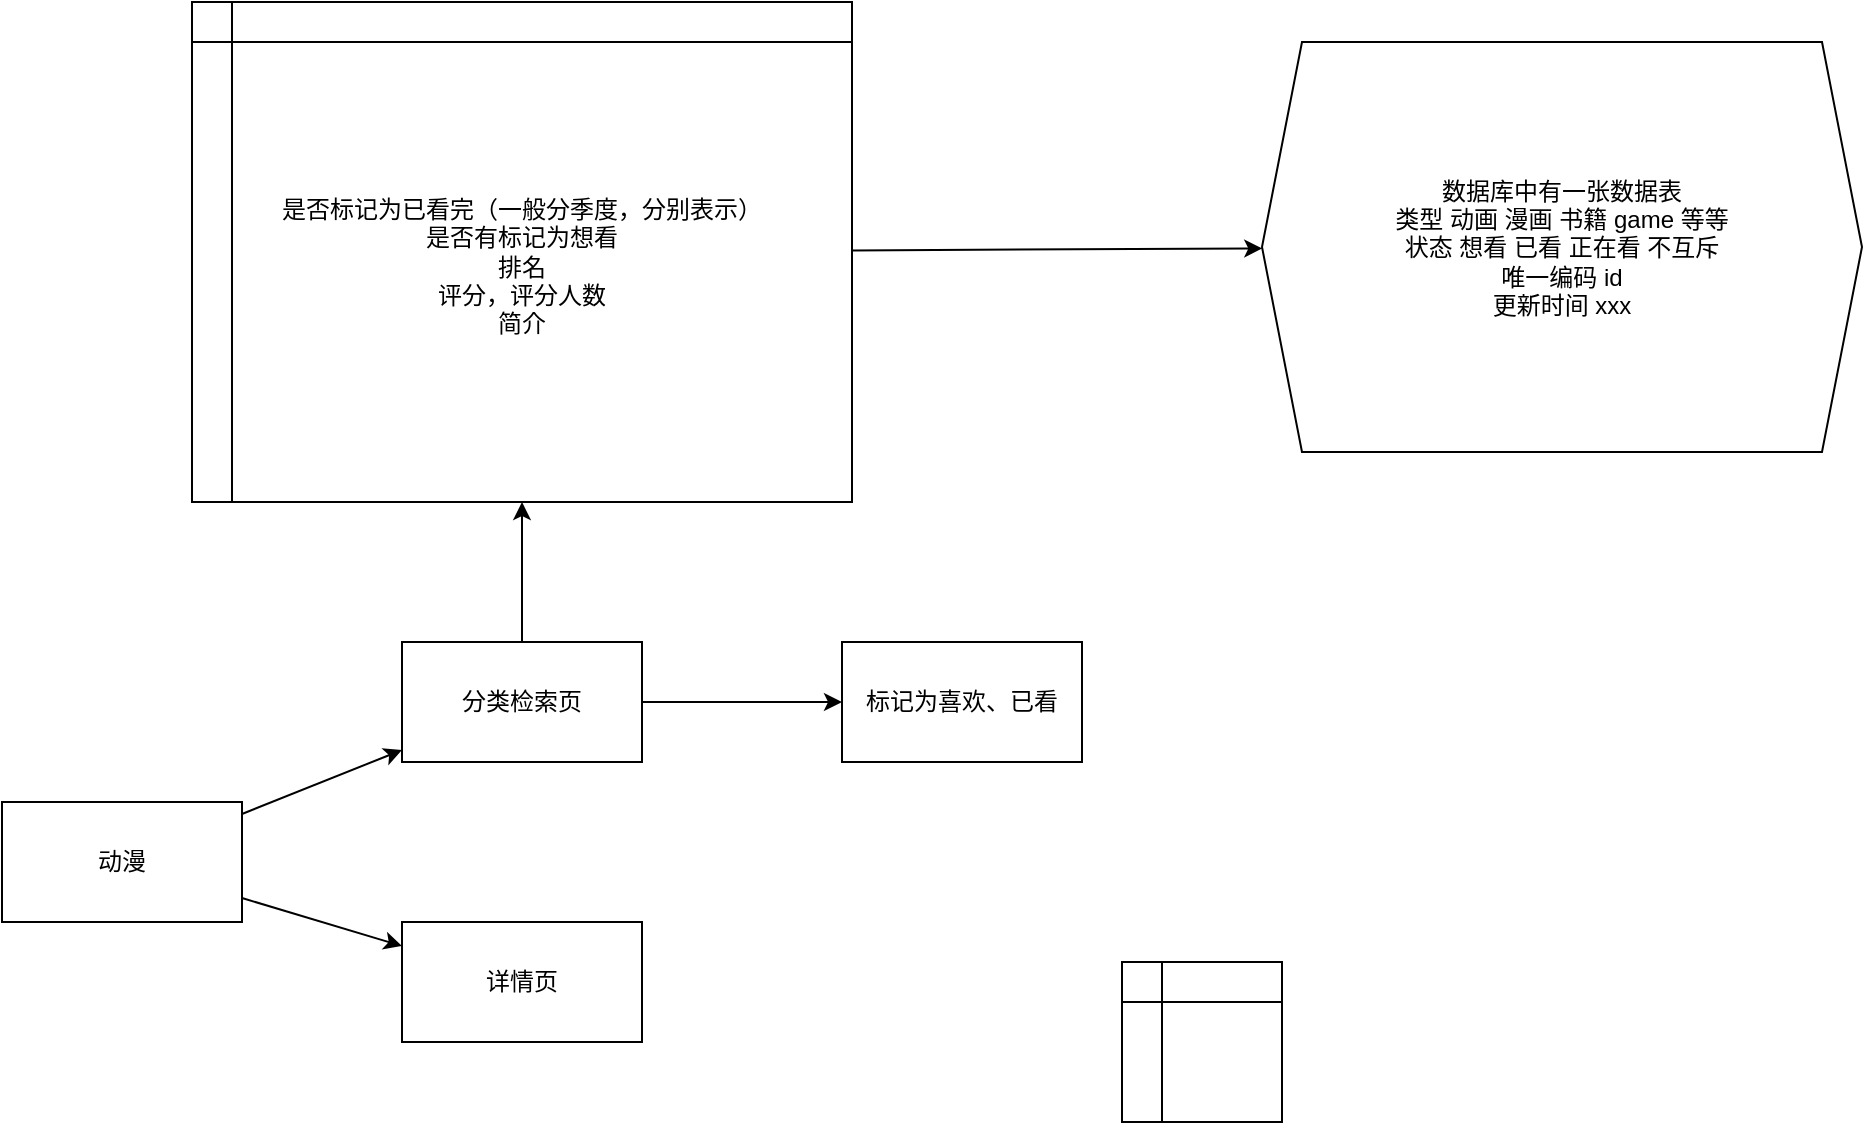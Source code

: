 <mxfile>
    <diagram id="wVG_zeSb_K0RIXpEG8TA" name="第 1 页">
        <mxGraphModel dx="1481" dy="786" grid="1" gridSize="10" guides="1" tooltips="1" connect="1" arrows="1" fold="1" page="1" pageScale="1" pageWidth="2339" pageHeight="3300" math="0" shadow="0">
            <root>
                <mxCell id="0"/>
                <mxCell id="1" parent="0"/>
                <mxCell id="44" value="" style="edgeStyle=none;html=1;" edge="1" parent="1" source="42" target="43">
                    <mxGeometry relative="1" as="geometry"/>
                </mxCell>
                <mxCell id="46" value="" style="edgeStyle=none;html=1;" edge="1" parent="1" source="42" target="45">
                    <mxGeometry relative="1" as="geometry"/>
                </mxCell>
                <mxCell id="42" value="动漫" style="rounded=0;whiteSpace=wrap;html=1;" vertex="1" parent="1">
                    <mxGeometry x="150" y="710" width="120" height="60" as="geometry"/>
                </mxCell>
                <mxCell id="48" value="" style="edgeStyle=none;html=1;" edge="1" parent="1" source="43" target="47">
                    <mxGeometry relative="1" as="geometry"/>
                </mxCell>
                <mxCell id="51" value="" style="edgeStyle=none;html=1;" edge="1" parent="1" source="43" target="50">
                    <mxGeometry relative="1" as="geometry"/>
                </mxCell>
                <mxCell id="43" value="分类检索页" style="rounded=0;whiteSpace=wrap;html=1;" vertex="1" parent="1">
                    <mxGeometry x="350" y="630" width="120" height="60" as="geometry"/>
                </mxCell>
                <mxCell id="45" value="详情页" style="whiteSpace=wrap;html=1;rounded=0;" vertex="1" parent="1">
                    <mxGeometry x="350" y="770" width="120" height="60" as="geometry"/>
                </mxCell>
                <mxCell id="47" value="标记为喜欢、已看" style="rounded=0;whiteSpace=wrap;html=1;" vertex="1" parent="1">
                    <mxGeometry x="570" y="630" width="120" height="60" as="geometry"/>
                </mxCell>
                <mxCell id="49" value="" style="shape=internalStorage;whiteSpace=wrap;html=1;backgroundOutline=1;" vertex="1" parent="1">
                    <mxGeometry x="710" y="790" width="80" height="80" as="geometry"/>
                </mxCell>
                <mxCell id="53" value="" style="edgeStyle=none;html=1;" edge="1" parent="1" source="50" target="52">
                    <mxGeometry relative="1" as="geometry"/>
                </mxCell>
                <mxCell id="50" value="&lt;br&gt;是否标记为已看完（一般分季度，分别表示）&lt;br&gt;是否有标记为想看&lt;br&gt;排名&lt;br&gt;评分，评分人数&lt;br&gt;简介" style="shape=internalStorage;whiteSpace=wrap;html=1;backgroundOutline=1;" vertex="1" parent="1">
                    <mxGeometry x="245" y="310" width="330" height="250" as="geometry"/>
                </mxCell>
                <mxCell id="52" value="数据库中有一张数据表&lt;br&gt;类型 动画 漫画 书籍 game 等等&lt;br&gt;状态 想看 已看 正在看 不互斥&lt;br&gt;唯一编码 id&lt;br&gt;更新时间 xxx" style="shape=hexagon;perimeter=hexagonPerimeter2;whiteSpace=wrap;html=1;fixedSize=1;" vertex="1" parent="1">
                    <mxGeometry x="780" y="330" width="300" height="205" as="geometry"/>
                </mxCell>
            </root>
        </mxGraphModel>
    </diagram>
</mxfile>
